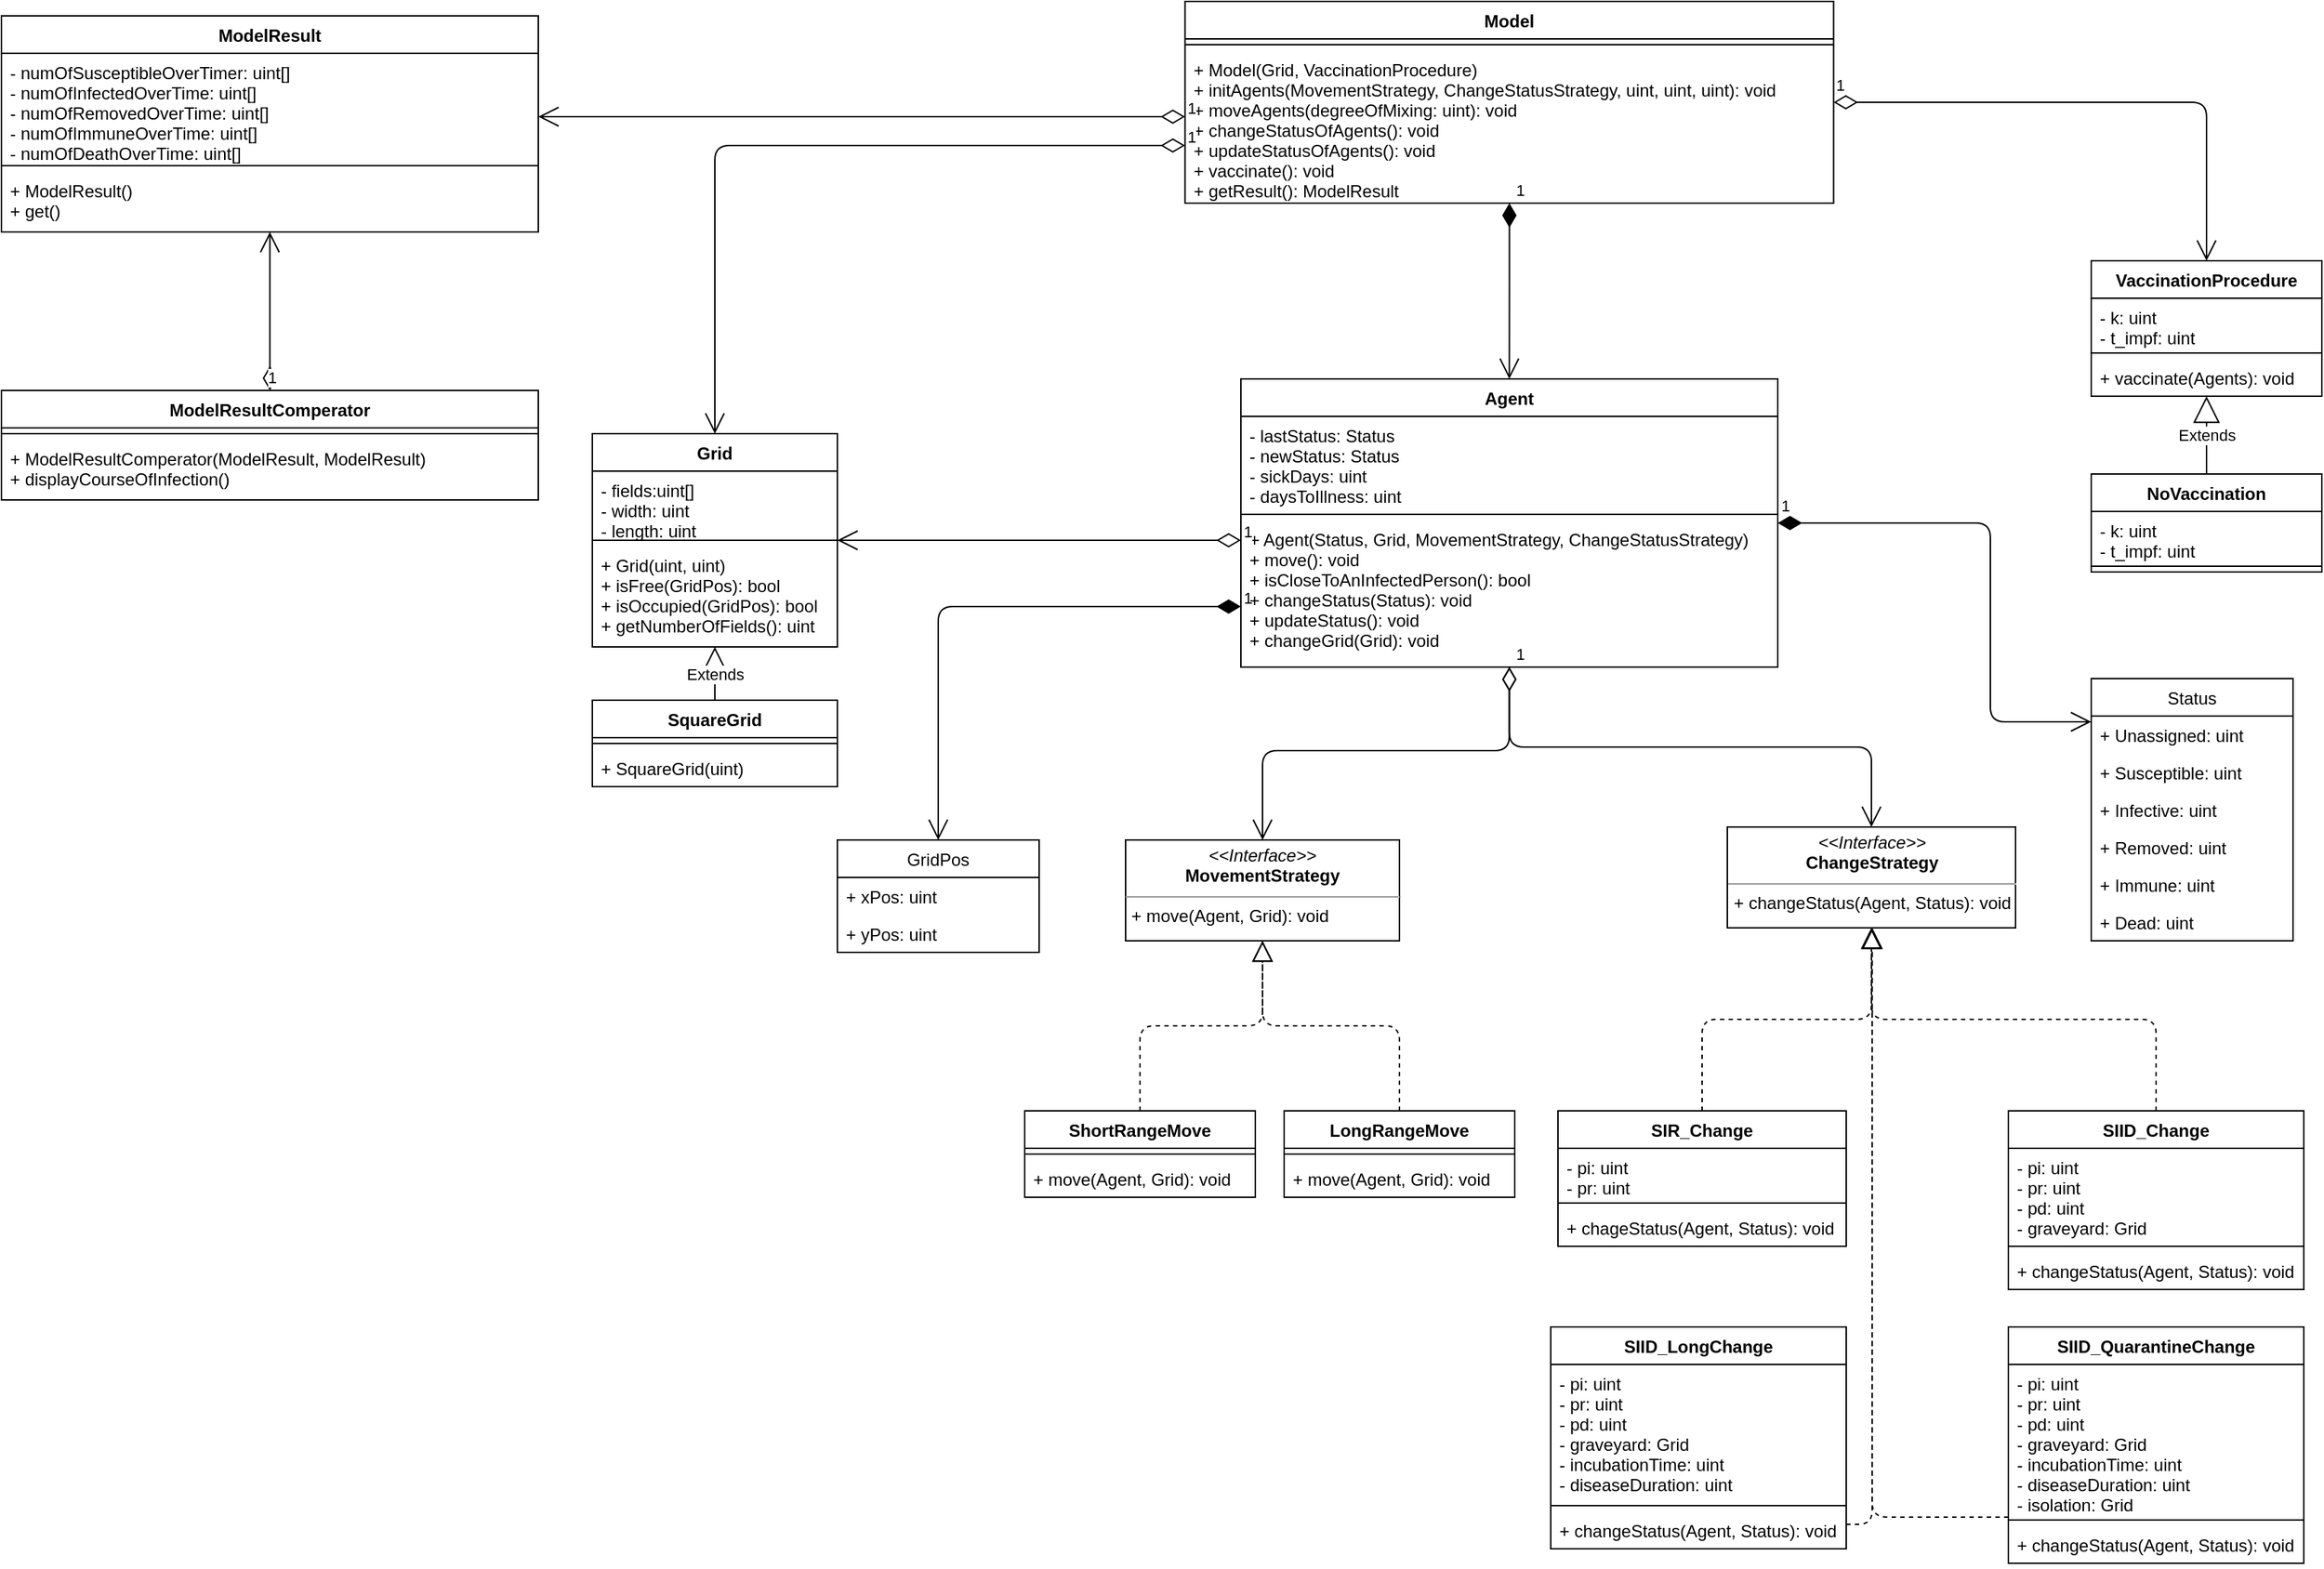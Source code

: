 <mxfile version="12.9.12" type="device"><diagram id="7BuJK7X3eywuhue-lIqs" name="Page-1"><mxGraphModel dx="1352" dy="774" grid="1" gridSize="10" guides="1" tooltips="1" connect="1" arrows="1" fold="1" page="1" pageScale="1" pageWidth="827" pageHeight="1169" math="0" shadow="0"><root><mxCell id="0"/><mxCell id="1" parent="0"/><mxCell id="C4MV89OoHC8nl28lJL7n-46" value="Model" style="swimlane;fontStyle=1;align=center;verticalAlign=top;childLayout=stackLayout;horizontal=1;startSize=26;horizontalStack=0;resizeParent=1;resizeParentMax=0;resizeLast=0;collapsible=1;marginBottom=0;" parent="1" vertex="1"><mxGeometry x="851.25" y="40" width="450" height="140" as="geometry"/></mxCell><mxCell id="C4MV89OoHC8nl28lJL7n-48" value="" style="line;strokeWidth=1;fillColor=none;align=left;verticalAlign=middle;spacingTop=-1;spacingLeft=3;spacingRight=3;rotatable=0;labelPosition=right;points=[];portConstraint=eastwest;" parent="C4MV89OoHC8nl28lJL7n-46" vertex="1"><mxGeometry y="26" width="450" height="8" as="geometry"/></mxCell><mxCell id="C4MV89OoHC8nl28lJL7n-49" value="+ Model(Grid, VaccinationProcedure)&#10;+ initAgents(MovementStrategy, ChangeStatusStrategy, uint, uint, uint): void&#10;+ moveAgents(degreeOfMixing: uint): void&#10;+ changeStatusOfAgents(): void&#10;+ updateStatusOfAgents(): void&#10;+ vaccinate(): void&#10;+ getResult(): ModelResult" style="text;strokeColor=none;fillColor=none;align=left;verticalAlign=top;spacingLeft=4;spacingRight=4;overflow=hidden;rotatable=0;points=[[0,0.5],[1,0.5]];portConstraint=eastwest;" parent="C4MV89OoHC8nl28lJL7n-46" vertex="1"><mxGeometry y="34" width="450" height="106" as="geometry"/></mxCell><mxCell id="C4MV89OoHC8nl28lJL7n-1" value="&lt;p style=&quot;margin: 0px ; margin-top: 4px ; text-align: center&quot;&gt;&lt;i&gt;&amp;lt;&amp;lt;Interface&amp;gt;&amp;gt;&lt;/i&gt;&lt;br&gt;&lt;b&gt;MovementStrategy&lt;/b&gt;&lt;/p&gt;&lt;hr size=&quot;1&quot;&gt;&lt;p style=&quot;margin: 0px ; margin-left: 4px&quot;&gt;+ move(Agent, Grid): void&lt;br&gt;&lt;/p&gt;" style="verticalAlign=top;align=left;overflow=fill;fontSize=12;fontFamily=Helvetica;html=1;" parent="1" vertex="1"><mxGeometry x="810" y="622" width="190" height="70" as="geometry"/></mxCell><mxCell id="C4MV89OoHC8nl28lJL7n-55" value="1" style="endArrow=open;html=1;endSize=12;startArrow=diamondThin;startSize=14;startFill=0;edgeStyle=orthogonalEdgeStyle;align=left;verticalAlign=bottom;entryX=0.5;entryY=0;entryDx=0;entryDy=0;" parent="1" source="C4MV89OoHC8nl28lJL7n-46" target="C4MV89OoHC8nl28lJL7n-36" edge="1"><mxGeometry x="-1" y="3" relative="1" as="geometry"><mxPoint x="740" y="205" as="sourcePoint"/><mxPoint x="90" y="588" as="targetPoint"/><Array as="points"><mxPoint x="525" y="140"/></Array></mxGeometry></mxCell><mxCell id="C4MV89OoHC8nl28lJL7n-56" value="1" style="endArrow=open;html=1;endSize=12;startArrow=diamondThin;startSize=14;startFill=0;edgeStyle=orthogonalEdgeStyle;align=left;verticalAlign=bottom;entryX=0.5;entryY=0;entryDx=0;entryDy=0;" parent="1" source="C4MV89OoHC8nl28lJL7n-46" target="C4MV89OoHC8nl28lJL7n-28" edge="1"><mxGeometry x="-1" y="3" relative="1" as="geometry"><mxPoint x="120" y="743" as="sourcePoint"/><mxPoint x="430" y="743" as="targetPoint"/></mxGeometry></mxCell><mxCell id="C4MV89OoHC8nl28lJL7n-57" value="1" style="endArrow=open;html=1;endSize=12;startArrow=diamondThin;startSize=14;startFill=0;edgeStyle=orthogonalEdgeStyle;align=left;verticalAlign=bottom;entryX=0.5;entryY=0;entryDx=0;entryDy=0;" parent="1" source="C4MV89OoHC8nl28lJL7n-32" target="C4MV89OoHC8nl28lJL7n-1" edge="1"><mxGeometry x="-1" y="3" relative="1" as="geometry"><mxPoint x="960" y="560" as="sourcePoint"/><mxPoint x="300" y="270" as="targetPoint"/><Array as="points"><mxPoint x="1076" y="560"/><mxPoint x="905" y="560"/></Array></mxGeometry></mxCell><mxCell id="C4MV89OoHC8nl28lJL7n-95" value="1" style="endArrow=open;html=1;endSize=12;startArrow=diamondThin;startSize=14;startFill=1;edgeStyle=orthogonalEdgeStyle;align=left;verticalAlign=bottom;entryX=0.5;entryY=0;entryDx=0;entryDy=0;" parent="1" source="C4MV89OoHC8nl28lJL7n-32" target="C4MV89OoHC8nl28lJL7n-58" edge="1"><mxGeometry x="-1" y="3" relative="1" as="geometry"><mxPoint x="690" y="823" as="sourcePoint"/><mxPoint x="860" y="913" as="targetPoint"/><Array as="points"><mxPoint x="680" y="460"/></Array></mxGeometry></mxCell><mxCell id="C4MV89OoHC8nl28lJL7n-96" value="1" style="endArrow=open;html=1;endSize=12;startArrow=diamondThin;startSize=14;startFill=1;edgeStyle=orthogonalEdgeStyle;align=left;verticalAlign=bottom;" parent="1" source="C4MV89OoHC8nl28lJL7n-32" target="C4MV89OoHC8nl28lJL7n-40" edge="1"><mxGeometry x="-1" y="3" relative="1" as="geometry"><mxPoint x="460" y="790" as="sourcePoint"/><mxPoint x="1010" y="673" as="targetPoint"/><Array as="points"><mxPoint x="1410" y="402"/><mxPoint x="1410" y="540"/></Array></mxGeometry></mxCell><mxCell id="C4MV89OoHC8nl28lJL7n-97" value="1" style="endArrow=open;html=1;endSize=12;startArrow=diamondThin;startSize=14;startFill=0;edgeStyle=orthogonalEdgeStyle;align=left;verticalAlign=bottom;" parent="1" source="C4MV89OoHC8nl28lJL7n-32" target="oDxyuyJYHQPojEjrQ2K4-16" edge="1"><mxGeometry x="-1" y="3" relative="1" as="geometry"><mxPoint x="690" y="483" as="sourcePoint"/><mxPoint x="1320" y="750" as="targetPoint"/></mxGeometry></mxCell><mxCell id="C4MV89OoHC8nl28lJL7n-99" value="1" style="endArrow=open;html=1;endSize=12;startArrow=diamondThin;startSize=14;startFill=1;edgeStyle=orthogonalEdgeStyle;align=left;verticalAlign=bottom;" parent="1" source="C4MV89OoHC8nl28lJL7n-46" target="C4MV89OoHC8nl28lJL7n-32" edge="1"><mxGeometry x="-1" y="3" relative="1" as="geometry"><mxPoint x="200" y="840" as="sourcePoint"/><mxPoint x="360" y="840" as="targetPoint"/></mxGeometry></mxCell><mxCell id="C4MV89OoHC8nl28lJL7n-32" value="Agent" style="swimlane;fontStyle=1;align=center;verticalAlign=top;childLayout=stackLayout;horizontal=1;startSize=26;horizontalStack=0;resizeParent=1;resizeParentMax=0;resizeLast=0;collapsible=1;marginBottom=0;" parent="1" vertex="1"><mxGeometry x="890" y="302" width="372.5" height="200" as="geometry"/></mxCell><mxCell id="C4MV89OoHC8nl28lJL7n-33" value="- lastStatus: Status&#10;- newStatus: Status&#10;- sickDays: uint&#10;- daysToIllness: uint" style="text;strokeColor=none;fillColor=none;align=left;verticalAlign=top;spacingLeft=4;spacingRight=4;overflow=hidden;rotatable=0;points=[[0,0.5],[1,0.5]];portConstraint=eastwest;" parent="C4MV89OoHC8nl28lJL7n-32" vertex="1"><mxGeometry y="26" width="372.5" height="64" as="geometry"/></mxCell><mxCell id="C4MV89OoHC8nl28lJL7n-34" value="" style="line;strokeWidth=1;fillColor=none;align=left;verticalAlign=middle;spacingTop=-1;spacingLeft=3;spacingRight=3;rotatable=0;labelPosition=right;points=[];portConstraint=eastwest;" parent="C4MV89OoHC8nl28lJL7n-32" vertex="1"><mxGeometry y="90" width="372.5" height="8" as="geometry"/></mxCell><mxCell id="C4MV89OoHC8nl28lJL7n-35" value="+ Agent(Status, Grid, MovementStrategy, ChangeStatusStrategy)&#10;+ move(): void&#10;+ isCloseToAnInfectedPerson(): bool&#10;+ changeStatus(Status): void&#10;+ updateStatus(): void&#10;+ changeGrid(Grid): void" style="text;strokeColor=none;fillColor=none;align=left;verticalAlign=top;spacingLeft=4;spacingRight=4;overflow=hidden;rotatable=0;points=[[0,0.5],[1,0.5]];portConstraint=eastwest;" parent="C4MV89OoHC8nl28lJL7n-32" vertex="1"><mxGeometry y="98" width="372.5" height="102" as="geometry"/></mxCell><mxCell id="C4MV89OoHC8nl28lJL7n-101" value="" style="endArrow=block;dashed=1;endFill=0;endSize=12;html=1;entryX=0.5;entryY=1;entryDx=0;entryDy=0;edgeStyle=orthogonalEdgeStyle;" parent="1" source="C4MV89OoHC8nl28lJL7n-2" target="C4MV89OoHC8nl28lJL7n-1" edge="1"><mxGeometry width="160" relative="1" as="geometry"><mxPoint x="790" y="840" as="sourcePoint"/><mxPoint x="700" y="930" as="targetPoint"/></mxGeometry></mxCell><mxCell id="C4MV89OoHC8nl28lJL7n-102" value="" style="endArrow=block;dashed=1;endFill=0;endSize=12;html=1;exitX=0.5;exitY=0;exitDx=0;exitDy=0;entryX=0.5;entryY=1;entryDx=0;entryDy=0;edgeStyle=orthogonalEdgeStyle;" parent="1" source="C4MV89OoHC8nl28lJL7n-6" target="C4MV89OoHC8nl28lJL7n-1" edge="1"><mxGeometry width="160" relative="1" as="geometry"><mxPoint x="970" y="900" as="sourcePoint"/><mxPoint x="1130" y="900" as="targetPoint"/></mxGeometry></mxCell><mxCell id="C4MV89OoHC8nl28lJL7n-36" value="Grid" style="swimlane;fontStyle=1;align=center;verticalAlign=top;childLayout=stackLayout;horizontal=1;startSize=26;horizontalStack=0;resizeParent=1;resizeParentMax=0;resizeLast=0;collapsible=1;marginBottom=0;" parent="1" vertex="1"><mxGeometry x="440" y="340" width="170" height="148" as="geometry"/></mxCell><mxCell id="C4MV89OoHC8nl28lJL7n-37" value="- fields:uint[]&#10;- width: uint&#10;- length: uint" style="text;strokeColor=none;fillColor=none;align=left;verticalAlign=top;spacingLeft=4;spacingRight=4;overflow=hidden;rotatable=0;points=[[0,0.5],[1,0.5]];portConstraint=eastwest;" parent="C4MV89OoHC8nl28lJL7n-36" vertex="1"><mxGeometry y="26" width="170" height="44" as="geometry"/></mxCell><mxCell id="C4MV89OoHC8nl28lJL7n-38" value="" style="line;strokeWidth=1;fillColor=none;align=left;verticalAlign=middle;spacingTop=-1;spacingLeft=3;spacingRight=3;rotatable=0;labelPosition=right;points=[];portConstraint=eastwest;" parent="C4MV89OoHC8nl28lJL7n-36" vertex="1"><mxGeometry y="70" width="170" height="8" as="geometry"/></mxCell><mxCell id="C4MV89OoHC8nl28lJL7n-39" value="+ Grid(uint, uint)&#10;+ isFree(GridPos): bool&#10;+ isOccupied(GridPos): bool&#10;+ getNumberOfFields(): uint" style="text;strokeColor=none;fillColor=none;align=left;verticalAlign=top;spacingLeft=4;spacingRight=4;overflow=hidden;rotatable=0;points=[[0,0.5],[1,0.5]];portConstraint=eastwest;" parent="C4MV89OoHC8nl28lJL7n-36" vertex="1"><mxGeometry y="78" width="170" height="70" as="geometry"/></mxCell><mxCell id="C4MV89OoHC8nl28lJL7n-58" value="GridPos" style="swimlane;fontStyle=0;childLayout=stackLayout;horizontal=1;startSize=26;fillColor=none;horizontalStack=0;resizeParent=1;resizeParentMax=0;resizeLast=0;collapsible=1;marginBottom=0;" parent="1" vertex="1"><mxGeometry x="610" y="622" width="140" height="78" as="geometry"/></mxCell><mxCell id="C4MV89OoHC8nl28lJL7n-59" value="+ xPos: uint" style="text;strokeColor=none;fillColor=none;align=left;verticalAlign=top;spacingLeft=4;spacingRight=4;overflow=hidden;rotatable=0;points=[[0,0.5],[1,0.5]];portConstraint=eastwest;" parent="C4MV89OoHC8nl28lJL7n-58" vertex="1"><mxGeometry y="26" width="140" height="26" as="geometry"/></mxCell><mxCell id="C4MV89OoHC8nl28lJL7n-60" value="+ yPos: uint" style="text;strokeColor=none;fillColor=none;align=left;verticalAlign=top;spacingLeft=4;spacingRight=4;overflow=hidden;rotatable=0;points=[[0,0.5],[1,0.5]];portConstraint=eastwest;" parent="C4MV89OoHC8nl28lJL7n-58" vertex="1"><mxGeometry y="52" width="140" height="26" as="geometry"/></mxCell><mxCell id="oDxyuyJYHQPojEjrQ2K4-1" value="ModelResult" style="swimlane;fontStyle=1;align=center;verticalAlign=top;childLayout=stackLayout;horizontal=1;startSize=26;horizontalStack=0;resizeParent=1;resizeParentMax=0;resizeLast=0;collapsible=1;marginBottom=0;" parent="1" vertex="1"><mxGeometry x="30" y="50" width="372.5" height="150" as="geometry"/></mxCell><mxCell id="oDxyuyJYHQPojEjrQ2K4-2" value="- numOfSusceptibleOverTimer: uint[]&#10;- numOfInfectedOverTime: uint[]&#10;- numOfRemovedOverTime: uint[]&#10;- numOfImmuneOverTime: uint[]&#10;- numOfDeathOverTime: uint[]" style="text;strokeColor=none;fillColor=none;align=left;verticalAlign=top;spacingLeft=4;spacingRight=4;overflow=hidden;rotatable=0;points=[[0,0.5],[1,0.5]];portConstraint=eastwest;" parent="oDxyuyJYHQPojEjrQ2K4-1" vertex="1"><mxGeometry y="26" width="372.5" height="74" as="geometry"/></mxCell><mxCell id="oDxyuyJYHQPojEjrQ2K4-3" value="" style="line;strokeWidth=1;fillColor=none;align=left;verticalAlign=middle;spacingTop=-1;spacingLeft=3;spacingRight=3;rotatable=0;labelPosition=right;points=[];portConstraint=eastwest;" parent="oDxyuyJYHQPojEjrQ2K4-1" vertex="1"><mxGeometry y="100" width="372.5" height="8" as="geometry"/></mxCell><mxCell id="oDxyuyJYHQPojEjrQ2K4-4" value="+ ModelResult()&#10;+ get()" style="text;strokeColor=none;fillColor=none;align=left;verticalAlign=top;spacingLeft=4;spacingRight=4;overflow=hidden;rotatable=0;points=[[0,0.5],[1,0.5]];portConstraint=eastwest;" parent="oDxyuyJYHQPojEjrQ2K4-1" vertex="1"><mxGeometry y="108" width="372.5" height="42" as="geometry"/></mxCell><mxCell id="C4MV89OoHC8nl28lJL7n-28" value="VaccinationProcedure" style="swimlane;fontStyle=1;align=center;verticalAlign=top;childLayout=stackLayout;horizontal=1;startSize=26;horizontalStack=0;resizeParent=1;resizeParentMax=0;resizeLast=0;collapsible=1;marginBottom=0;" parent="1" vertex="1"><mxGeometry x="1480" y="220" width="160" height="94" as="geometry"/></mxCell><mxCell id="C4MV89OoHC8nl28lJL7n-29" value="- k: uint&#10;- t_impf: uint" style="text;strokeColor=none;fillColor=none;align=left;verticalAlign=top;spacingLeft=4;spacingRight=4;overflow=hidden;rotatable=0;points=[[0,0.5],[1,0.5]];portConstraint=eastwest;" parent="C4MV89OoHC8nl28lJL7n-28" vertex="1"><mxGeometry y="26" width="160" height="34" as="geometry"/></mxCell><mxCell id="C4MV89OoHC8nl28lJL7n-30" value="" style="line;strokeWidth=1;fillColor=none;align=left;verticalAlign=middle;spacingTop=-1;spacingLeft=3;spacingRight=3;rotatable=0;labelPosition=right;points=[];portConstraint=eastwest;" parent="C4MV89OoHC8nl28lJL7n-28" vertex="1"><mxGeometry y="60" width="160" height="8" as="geometry"/></mxCell><mxCell id="C4MV89OoHC8nl28lJL7n-31" value="+ vaccinate(Agents): void" style="text;strokeColor=none;fillColor=none;align=left;verticalAlign=top;spacingLeft=4;spacingRight=4;overflow=hidden;rotatable=0;points=[[0,0.5],[1,0.5]];portConstraint=eastwest;" parent="C4MV89OoHC8nl28lJL7n-28" vertex="1"><mxGeometry y="68" width="160" height="26" as="geometry"/></mxCell><mxCell id="JO9o62rzl5Lf25VGC9oS-1" value="SquareGrid" style="swimlane;fontStyle=1;align=center;verticalAlign=top;childLayout=stackLayout;horizontal=1;startSize=26;horizontalStack=0;resizeParent=1;resizeParentMax=0;resizeLast=0;collapsible=1;marginBottom=0;" parent="1" vertex="1"><mxGeometry x="440" y="525" width="170" height="60" as="geometry"/></mxCell><mxCell id="JO9o62rzl5Lf25VGC9oS-3" value="" style="line;strokeWidth=1;fillColor=none;align=left;verticalAlign=middle;spacingTop=-1;spacingLeft=3;spacingRight=3;rotatable=0;labelPosition=right;points=[];portConstraint=eastwest;" parent="JO9o62rzl5Lf25VGC9oS-1" vertex="1"><mxGeometry y="26" width="170" height="8" as="geometry"/></mxCell><mxCell id="JO9o62rzl5Lf25VGC9oS-4" value="+ SquareGrid(uint)" style="text;strokeColor=none;fillColor=none;align=left;verticalAlign=top;spacingLeft=4;spacingRight=4;overflow=hidden;rotatable=0;points=[[0,0.5],[1,0.5]];portConstraint=eastwest;" parent="JO9o62rzl5Lf25VGC9oS-1" vertex="1"><mxGeometry y="34" width="170" height="26" as="geometry"/></mxCell><mxCell id="JO9o62rzl5Lf25VGC9oS-6" value="Extends" style="endArrow=block;endSize=16;endFill=0;html=1;exitX=0.5;exitY=0;exitDx=0;exitDy=0;" parent="1" source="JO9o62rzl5Lf25VGC9oS-1" target="C4MV89OoHC8nl28lJL7n-36" edge="1"><mxGeometry width="160" relative="1" as="geometry"><mxPoint x="1335" y="920" as="sourcePoint"/><mxPoint x="1335" y="874" as="targetPoint"/></mxGeometry></mxCell><mxCell id="JO9o62rzl5Lf25VGC9oS-7" value="1" style="endArrow=open;html=1;endSize=12;startArrow=diamondThin;startSize=14;startFill=0;edgeStyle=orthogonalEdgeStyle;align=left;verticalAlign=bottom;" parent="1" source="C4MV89OoHC8nl28lJL7n-32" target="C4MV89OoHC8nl28lJL7n-36" edge="1"><mxGeometry x="-1" y="3" relative="1" as="geometry"><mxPoint x="996.25" y="210" as="sourcePoint"/><mxPoint x="670" y="440" as="targetPoint"/><Array as="points"><mxPoint x="860" y="414"/><mxPoint x="860" y="414"/></Array></mxGeometry></mxCell><mxCell id="oDxyuyJYHQPojEjrQ2K4-9" value="Extends" style="endArrow=block;endSize=16;endFill=0;html=1;" parent="1" source="oDxyuyJYHQPojEjrQ2K4-5" target="C4MV89OoHC8nl28lJL7n-28" edge="1"><mxGeometry width="160" relative="1" as="geometry"><mxPoint x="1335" y="780" as="sourcePoint"/><mxPoint x="1336.337" y="726" as="targetPoint"/></mxGeometry></mxCell><mxCell id="oDxyuyJYHQPojEjrQ2K4-5" value="NoVaccination" style="swimlane;fontStyle=1;align=center;verticalAlign=top;childLayout=stackLayout;horizontal=1;startSize=26;horizontalStack=0;resizeParent=1;resizeParentMax=0;resizeLast=0;collapsible=1;marginBottom=0;" parent="1" vertex="1"><mxGeometry x="1480" y="368" width="160" height="68" as="geometry"/></mxCell><mxCell id="oDxyuyJYHQPojEjrQ2K4-6" value="- k: uint&#10;- t_impf: uint" style="text;strokeColor=none;fillColor=none;align=left;verticalAlign=top;spacingLeft=4;spacingRight=4;overflow=hidden;rotatable=0;points=[[0,0.5],[1,0.5]];portConstraint=eastwest;" parent="oDxyuyJYHQPojEjrQ2K4-5" vertex="1"><mxGeometry y="26" width="160" height="34" as="geometry"/></mxCell><mxCell id="oDxyuyJYHQPojEjrQ2K4-7" value="" style="line;strokeWidth=1;fillColor=none;align=left;verticalAlign=middle;spacingTop=-1;spacingLeft=3;spacingRight=3;rotatable=0;labelPosition=right;points=[];portConstraint=eastwest;" parent="oDxyuyJYHQPojEjrQ2K4-5" vertex="1"><mxGeometry y="60" width="160" height="8" as="geometry"/></mxCell><mxCell id="oDxyuyJYHQPojEjrQ2K4-10" value="ModelResultComperator" style="swimlane;fontStyle=1;align=center;verticalAlign=top;childLayout=stackLayout;horizontal=1;startSize=26;horizontalStack=0;resizeParent=1;resizeParentMax=0;resizeLast=0;collapsible=1;marginBottom=0;" parent="1" vertex="1"><mxGeometry x="30" y="310" width="372.5" height="76" as="geometry"/></mxCell><mxCell id="oDxyuyJYHQPojEjrQ2K4-12" value="" style="line;strokeWidth=1;fillColor=none;align=left;verticalAlign=middle;spacingTop=-1;spacingLeft=3;spacingRight=3;rotatable=0;labelPosition=right;points=[];portConstraint=eastwest;" parent="oDxyuyJYHQPojEjrQ2K4-10" vertex="1"><mxGeometry y="26" width="372.5" height="8" as="geometry"/></mxCell><mxCell id="oDxyuyJYHQPojEjrQ2K4-13" value="+ ModelResultComperator(ModelResult, ModelResult)&#10;+ displayCourseOfInfection()" style="text;strokeColor=none;fillColor=none;align=left;verticalAlign=top;spacingLeft=4;spacingRight=4;overflow=hidden;rotatable=0;points=[[0,0.5],[1,0.5]];portConstraint=eastwest;" parent="oDxyuyJYHQPojEjrQ2K4-10" vertex="1"><mxGeometry y="34" width="372.5" height="42" as="geometry"/></mxCell><mxCell id="oDxyuyJYHQPojEjrQ2K4-14" value="1" style="endArrow=open;html=1;endSize=12;startArrow=diamondThin;startSize=14;startFill=0;edgeStyle=orthogonalEdgeStyle;align=left;verticalAlign=bottom;" parent="1" source="oDxyuyJYHQPojEjrQ2K4-10" target="oDxyuyJYHQPojEjrQ2K4-1" edge="1"><mxGeometry x="-1" y="3" relative="1" as="geometry"><mxPoint x="861.25" y="120" as="sourcePoint"/><mxPoint x="535" y="350" as="targetPoint"/><Array as="points"><mxPoint x="216" y="200"/><mxPoint x="216" y="200"/></Array></mxGeometry></mxCell><mxCell id="oDxyuyJYHQPojEjrQ2K4-15" value="1" style="endArrow=open;html=1;endSize=12;startArrow=diamondThin;startSize=14;startFill=0;edgeStyle=orthogonalEdgeStyle;align=left;verticalAlign=bottom;" parent="1" source="C4MV89OoHC8nl28lJL7n-46" target="oDxyuyJYHQPojEjrQ2K4-1" edge="1"><mxGeometry x="-1" y="3" relative="1" as="geometry"><mxPoint x="861.25" y="120" as="sourcePoint"/><mxPoint x="535" y="350" as="targetPoint"/><Array as="points"><mxPoint x="460" y="120"/><mxPoint x="460" y="120"/></Array></mxGeometry></mxCell><mxCell id="C4MV89OoHC8nl28lJL7n-2" value="ShortRangeMove" style="swimlane;fontStyle=1;align=center;verticalAlign=top;childLayout=stackLayout;horizontal=1;startSize=26;horizontalStack=0;resizeParent=1;resizeParentMax=0;resizeLast=0;collapsible=1;marginBottom=0;" parent="1" vertex="1"><mxGeometry x="740" y="810" width="160" height="60" as="geometry"/></mxCell><mxCell id="C4MV89OoHC8nl28lJL7n-4" value="" style="line;strokeWidth=1;fillColor=none;align=left;verticalAlign=middle;spacingTop=-1;spacingLeft=3;spacingRight=3;rotatable=0;labelPosition=right;points=[];portConstraint=eastwest;" parent="C4MV89OoHC8nl28lJL7n-2" vertex="1"><mxGeometry y="26" width="160" height="8" as="geometry"/></mxCell><mxCell id="C4MV89OoHC8nl28lJL7n-5" value="+ move(Agent, Grid): void" style="text;strokeColor=none;fillColor=none;align=left;verticalAlign=top;spacingLeft=4;spacingRight=4;overflow=hidden;rotatable=0;points=[[0,0.5],[1,0.5]];portConstraint=eastwest;" parent="C4MV89OoHC8nl28lJL7n-2" vertex="1"><mxGeometry y="34" width="160" height="26" as="geometry"/></mxCell><mxCell id="C4MV89OoHC8nl28lJL7n-6" value="LongRangeMove" style="swimlane;fontStyle=1;align=center;verticalAlign=top;childLayout=stackLayout;horizontal=1;startSize=26;horizontalStack=0;resizeParent=1;resizeParentMax=0;resizeLast=0;collapsible=1;marginBottom=0;" parent="1" vertex="1"><mxGeometry x="920" y="810" width="160" height="60" as="geometry"/></mxCell><mxCell id="C4MV89OoHC8nl28lJL7n-7" value="" style="line;strokeWidth=1;fillColor=none;align=left;verticalAlign=middle;spacingTop=-1;spacingLeft=3;spacingRight=3;rotatable=0;labelPosition=right;points=[];portConstraint=eastwest;" parent="C4MV89OoHC8nl28lJL7n-6" vertex="1"><mxGeometry y="26" width="160" height="8" as="geometry"/></mxCell><mxCell id="C4MV89OoHC8nl28lJL7n-8" value="+ move(Agent, Grid): void" style="text;strokeColor=none;fillColor=none;align=left;verticalAlign=top;spacingLeft=4;spacingRight=4;overflow=hidden;rotatable=0;points=[[0,0.5],[1,0.5]];portConstraint=eastwest;" parent="C4MV89OoHC8nl28lJL7n-6" vertex="1"><mxGeometry y="34" width="160" height="26" as="geometry"/></mxCell><mxCell id="oDxyuyJYHQPojEjrQ2K4-16" value="&lt;p style=&quot;margin: 0px ; margin-top: 4px ; text-align: center&quot;&gt;&lt;i&gt;&amp;lt;&amp;lt;Interface&amp;gt;&amp;gt;&lt;/i&gt;&lt;br&gt;&lt;b&gt;ChangeStrategy&lt;/b&gt;&lt;/p&gt;&lt;hr size=&quot;1&quot;&gt;&lt;p style=&quot;margin: 0px ; margin-left: 4px&quot;&gt;+ changeStatus(Agent, Status): void&lt;br&gt;&lt;/p&gt;" style="verticalAlign=top;align=left;overflow=fill;fontSize=12;fontFamily=Helvetica;html=1;" parent="1" vertex="1"><mxGeometry x="1227.5" y="613" width="200" height="70" as="geometry"/></mxCell><mxCell id="oDxyuyJYHQPojEjrQ2K4-17" value="" style="endArrow=block;dashed=1;endFill=0;endSize=12;html=1;edgeStyle=orthogonalEdgeStyle;" parent="1" source="C4MV89OoHC8nl28lJL7n-62" target="oDxyuyJYHQPojEjrQ2K4-16" edge="1"><mxGeometry width="160" relative="1" as="geometry"><mxPoint x="1250" y="800" as="sourcePoint"/><mxPoint x="1410" y="800" as="targetPoint"/></mxGeometry></mxCell><mxCell id="oDxyuyJYHQPojEjrQ2K4-18" value="" style="endArrow=block;dashed=1;endFill=0;endSize=12;html=1;edgeStyle=orthogonalEdgeStyle;" parent="1" source="C4MV89OoHC8nl28lJL7n-83" target="oDxyuyJYHQPojEjrQ2K4-16" edge="1"><mxGeometry width="160" relative="1" as="geometry"><mxPoint x="1330" y="810" as="sourcePoint"/><mxPoint x="1490" y="810" as="targetPoint"/></mxGeometry></mxCell><mxCell id="oDxyuyJYHQPojEjrQ2K4-19" value="" style="endArrow=block;dashed=1;endFill=0;endSize=12;html=1;edgeStyle=orthogonalEdgeStyle;" parent="1" source="C4MV89OoHC8nl28lJL7n-87" target="oDxyuyJYHQPojEjrQ2K4-16" edge="1"><mxGeometry width="160" relative="1" as="geometry"><mxPoint x="930" y="1000" as="sourcePoint"/><mxPoint x="1090" y="1000" as="targetPoint"/><Array as="points"><mxPoint x="1328" y="1097"/></Array></mxGeometry></mxCell><mxCell id="oDxyuyJYHQPojEjrQ2K4-20" value="" style="endArrow=block;dashed=1;endFill=0;endSize=12;html=1;edgeStyle=orthogonalEdgeStyle;" parent="1" source="C4MV89OoHC8nl28lJL7n-91" target="oDxyuyJYHQPojEjrQ2K4-16" edge="1"><mxGeometry width="160" relative="1" as="geometry"><mxPoint x="930" y="950" as="sourcePoint"/><mxPoint x="1090" y="950" as="targetPoint"/><Array as="points"><mxPoint x="1328" y="1092"/></Array></mxGeometry></mxCell><mxCell id="C4MV89OoHC8nl28lJL7n-62" value="SIR_Change" style="swimlane;fontStyle=1;align=center;verticalAlign=top;childLayout=stackLayout;horizontal=1;startSize=26;horizontalStack=0;resizeParent=1;resizeParentMax=0;resizeLast=0;collapsible=1;marginBottom=0;" parent="1" vertex="1"><mxGeometry x="1110" y="810" width="200" height="94" as="geometry"/></mxCell><mxCell id="C4MV89OoHC8nl28lJL7n-63" value="- pi: uint&#10;- pr: uint" style="text;strokeColor=none;fillColor=none;align=left;verticalAlign=top;spacingLeft=4;spacingRight=4;overflow=hidden;rotatable=0;points=[[0,0.5],[1,0.5]];portConstraint=eastwest;" parent="C4MV89OoHC8nl28lJL7n-62" vertex="1"><mxGeometry y="26" width="200" height="34" as="geometry"/></mxCell><mxCell id="C4MV89OoHC8nl28lJL7n-64" value="" style="line;strokeWidth=1;fillColor=none;align=left;verticalAlign=middle;spacingTop=-1;spacingLeft=3;spacingRight=3;rotatable=0;labelPosition=right;points=[];portConstraint=eastwest;" parent="C4MV89OoHC8nl28lJL7n-62" vertex="1"><mxGeometry y="60" width="200" height="8" as="geometry"/></mxCell><mxCell id="C4MV89OoHC8nl28lJL7n-65" value="+ chageStatus(Agent, Status): void" style="text;strokeColor=none;fillColor=none;align=left;verticalAlign=top;spacingLeft=4;spacingRight=4;overflow=hidden;rotatable=0;points=[[0,0.5],[1,0.5]];portConstraint=eastwest;" parent="C4MV89OoHC8nl28lJL7n-62" vertex="1"><mxGeometry y="68" width="200" height="26" as="geometry"/></mxCell><mxCell id="C4MV89OoHC8nl28lJL7n-83" value="SIID_Change" style="swimlane;fontStyle=1;align=center;verticalAlign=top;childLayout=stackLayout;horizontal=1;startSize=26;horizontalStack=0;resizeParent=1;resizeParentMax=0;resizeLast=0;collapsible=1;marginBottom=0;" parent="1" vertex="1"><mxGeometry x="1422.5" y="810" width="205" height="124" as="geometry"/></mxCell><mxCell id="C4MV89OoHC8nl28lJL7n-84" value="- pi: uint&#10;- pr: uint&#10;- pd: uint&#10;- graveyard: Grid " style="text;strokeColor=none;fillColor=none;align=left;verticalAlign=top;spacingLeft=4;spacingRight=4;overflow=hidden;rotatable=0;points=[[0,0.5],[1,0.5]];portConstraint=eastwest;" parent="C4MV89OoHC8nl28lJL7n-83" vertex="1"><mxGeometry y="26" width="205" height="64" as="geometry"/></mxCell><mxCell id="C4MV89OoHC8nl28lJL7n-85" value="" style="line;strokeWidth=1;fillColor=none;align=left;verticalAlign=middle;spacingTop=-1;spacingLeft=3;spacingRight=3;rotatable=0;labelPosition=right;points=[];portConstraint=eastwest;" parent="C4MV89OoHC8nl28lJL7n-83" vertex="1"><mxGeometry y="90" width="205" height="8" as="geometry"/></mxCell><mxCell id="C4MV89OoHC8nl28lJL7n-86" value="+ changeStatus(Agent, Status): void" style="text;strokeColor=none;fillColor=none;align=left;verticalAlign=top;spacingLeft=4;spacingRight=4;overflow=hidden;rotatable=0;points=[[0,0.5],[1,0.5]];portConstraint=eastwest;" parent="C4MV89OoHC8nl28lJL7n-83" vertex="1"><mxGeometry y="98" width="205" height="26" as="geometry"/></mxCell><mxCell id="C4MV89OoHC8nl28lJL7n-87" value="SIID_LongChange" style="swimlane;fontStyle=1;align=center;verticalAlign=top;childLayout=stackLayout;horizontal=1;startSize=26;horizontalStack=0;resizeParent=1;resizeParentMax=0;resizeLast=0;collapsible=1;marginBottom=0;" parent="1" vertex="1"><mxGeometry x="1105" y="960" width="205" height="154" as="geometry"/></mxCell><mxCell id="C4MV89OoHC8nl28lJL7n-88" value="- pi: uint&#10;- pr: uint&#10;- pd: uint&#10;- graveyard: Grid &#10;- incubationTime: uint&#10;- diseaseDuration: uint" style="text;strokeColor=none;fillColor=none;align=left;verticalAlign=top;spacingLeft=4;spacingRight=4;overflow=hidden;rotatable=0;points=[[0,0.5],[1,0.5]];portConstraint=eastwest;" parent="C4MV89OoHC8nl28lJL7n-87" vertex="1"><mxGeometry y="26" width="205" height="94" as="geometry"/></mxCell><mxCell id="C4MV89OoHC8nl28lJL7n-89" value="" style="line;strokeWidth=1;fillColor=none;align=left;verticalAlign=middle;spacingTop=-1;spacingLeft=3;spacingRight=3;rotatable=0;labelPosition=right;points=[];portConstraint=eastwest;" parent="C4MV89OoHC8nl28lJL7n-87" vertex="1"><mxGeometry y="120" width="205" height="8" as="geometry"/></mxCell><mxCell id="C4MV89OoHC8nl28lJL7n-90" value="+ changeStatus(Agent, Status): void" style="text;strokeColor=none;fillColor=none;align=left;verticalAlign=top;spacingLeft=4;spacingRight=4;overflow=hidden;rotatable=0;points=[[0,0.5],[1,0.5]];portConstraint=eastwest;" parent="C4MV89OoHC8nl28lJL7n-87" vertex="1"><mxGeometry y="128" width="205" height="26" as="geometry"/></mxCell><mxCell id="C4MV89OoHC8nl28lJL7n-91" value="SIID_QuarantineChange" style="swimlane;fontStyle=1;align=center;verticalAlign=top;childLayout=stackLayout;horizontal=1;startSize=26;horizontalStack=0;resizeParent=1;resizeParentMax=0;resizeLast=0;collapsible=1;marginBottom=0;" parent="1" vertex="1"><mxGeometry x="1422.5" y="960" width="205" height="164" as="geometry"/></mxCell><mxCell id="C4MV89OoHC8nl28lJL7n-92" value="- pi: uint&#10;- pr: uint&#10;- pd: uint&#10;- graveyard: Grid &#10;- incubationTime: uint&#10;- diseaseDuration: uint&#10;- isolation: Grid" style="text;strokeColor=none;fillColor=none;align=left;verticalAlign=top;spacingLeft=4;spacingRight=4;overflow=hidden;rotatable=0;points=[[0,0.5],[1,0.5]];portConstraint=eastwest;" parent="C4MV89OoHC8nl28lJL7n-91" vertex="1"><mxGeometry y="26" width="205" height="104" as="geometry"/></mxCell><mxCell id="C4MV89OoHC8nl28lJL7n-93" value="" style="line;strokeWidth=1;fillColor=none;align=left;verticalAlign=middle;spacingTop=-1;spacingLeft=3;spacingRight=3;rotatable=0;labelPosition=right;points=[];portConstraint=eastwest;" parent="C4MV89OoHC8nl28lJL7n-91" vertex="1"><mxGeometry y="130" width="205" height="8" as="geometry"/></mxCell><mxCell id="C4MV89OoHC8nl28lJL7n-94" value="+ changeStatus(Agent, Status): void" style="text;strokeColor=none;fillColor=none;align=left;verticalAlign=top;spacingLeft=4;spacingRight=4;overflow=hidden;rotatable=0;points=[[0,0.5],[1,0.5]];portConstraint=eastwest;" parent="C4MV89OoHC8nl28lJL7n-91" vertex="1"><mxGeometry y="138" width="205" height="26" as="geometry"/></mxCell><mxCell id="C4MV89OoHC8nl28lJL7n-40" value="Status" style="swimlane;fontStyle=0;childLayout=stackLayout;horizontal=1;startSize=26;fillColor=none;horizontalStack=0;resizeParent=1;resizeParentMax=0;resizeLast=0;collapsible=1;marginBottom=0;" parent="1" vertex="1"><mxGeometry x="1480" y="510" width="140" height="182" as="geometry"/></mxCell><mxCell id="C4MV89OoHC8nl28lJL7n-41" value="+ Unassigned: uint&#10;" style="text;strokeColor=none;fillColor=none;align=left;verticalAlign=top;spacingLeft=4;spacingRight=4;overflow=hidden;rotatable=0;points=[[0,0.5],[1,0.5]];portConstraint=eastwest;" parent="C4MV89OoHC8nl28lJL7n-40" vertex="1"><mxGeometry y="26" width="140" height="26" as="geometry"/></mxCell><mxCell id="ovDqnGYduoF-h6V5w40O-3" value="+ Susceptible: uint&#10;" style="text;strokeColor=none;fillColor=none;align=left;verticalAlign=top;spacingLeft=4;spacingRight=4;overflow=hidden;rotatable=0;points=[[0,0.5],[1,0.5]];portConstraint=eastwest;" vertex="1" parent="C4MV89OoHC8nl28lJL7n-40"><mxGeometry y="52" width="140" height="26" as="geometry"/></mxCell><mxCell id="C4MV89OoHC8nl28lJL7n-42" value="+ Infective: uint&#10;&#10;&#10;" style="text;strokeColor=none;fillColor=none;align=left;verticalAlign=top;spacingLeft=4;spacingRight=4;overflow=hidden;rotatable=0;points=[[0,0.5],[1,0.5]];portConstraint=eastwest;" parent="C4MV89OoHC8nl28lJL7n-40" vertex="1"><mxGeometry y="78" width="140" height="26" as="geometry"/></mxCell><mxCell id="C4MV89OoHC8nl28lJL7n-43" value="+ Removed: uint" style="text;strokeColor=none;fillColor=none;align=left;verticalAlign=top;spacingLeft=4;spacingRight=4;overflow=hidden;rotatable=0;points=[[0,0.5],[1,0.5]];portConstraint=eastwest;" parent="C4MV89OoHC8nl28lJL7n-40" vertex="1"><mxGeometry y="104" width="140" height="26" as="geometry"/></mxCell><mxCell id="C4MV89OoHC8nl28lJL7n-44" value="+ Immune: uint" style="text;strokeColor=none;fillColor=none;align=left;verticalAlign=top;spacingLeft=4;spacingRight=4;overflow=hidden;rotatable=0;points=[[0,0.5],[1,0.5]];portConstraint=eastwest;" parent="C4MV89OoHC8nl28lJL7n-40" vertex="1"><mxGeometry y="130" width="140" height="26" as="geometry"/></mxCell><mxCell id="C4MV89OoHC8nl28lJL7n-45" value="+ Dead: uint" style="text;strokeColor=none;fillColor=none;align=left;verticalAlign=top;spacingLeft=4;spacingRight=4;overflow=hidden;rotatable=0;points=[[0,0.5],[1,0.5]];portConstraint=eastwest;" parent="C4MV89OoHC8nl28lJL7n-40" vertex="1"><mxGeometry y="156" width="140" height="26" as="geometry"/></mxCell></root></mxGraphModel></diagram></mxfile>
